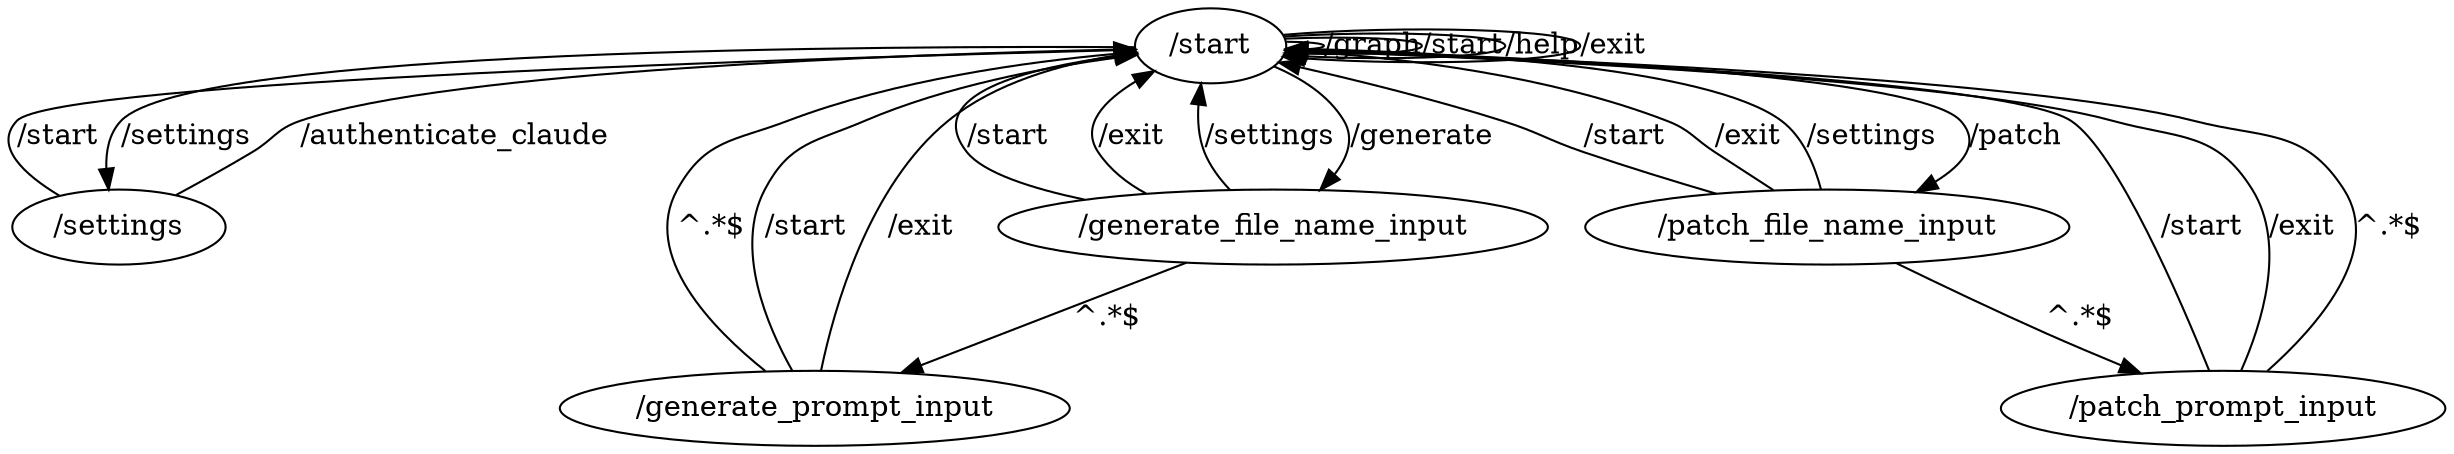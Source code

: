 digraph G {
	"/start" -> "/start" [label="/graph"]
	"/start" -> "/start" [label="/start"]
	"/start" -> "/settings" [label="/settings"]
	"/settings" -> "/start" [label="/authenticate_claude"]
	"/settings" -> "/start" [label="/start"]
	"/start" -> "/start" [label="/help"]
	"/start" -> "/start" [label="/exit"]
	"/start" -> "/generate_file_name_input" [label="/generate"]
	"/generate_file_name_input" -> "/start" [label="/start"]
	"/generate_file_name_input" -> "/start" [label="/exit"]
	"/generate_file_name_input" -> "/start" [label="/settings"]
	"/generate_file_name_input" -> "/generate_prompt_input" [label="^.*$"]
	"/generate_prompt_input" -> "/start" [label="/start"]
	"/generate_prompt_input" -> "/start" [label="/exit"]
	"/generate_prompt_input" -> "/start" [label="^.*$"]
	"/start" -> "/patch_file_name_input" [label="/patch"]
	"/patch_file_name_input" -> "/start" [label="/start"]
	"/patch_file_name_input" -> "/start" [label="/exit"]
	"/patch_file_name_input" -> "/start" [label="/settings"]
	"/patch_file_name_input" -> "/patch_prompt_input" [label="^.*$"]
	"/patch_prompt_input" -> "/start" [label="/start"]
	"/patch_prompt_input" -> "/start" [label="/exit"]
	"/patch_prompt_input" -> "/start" [label="^.*$"]
}